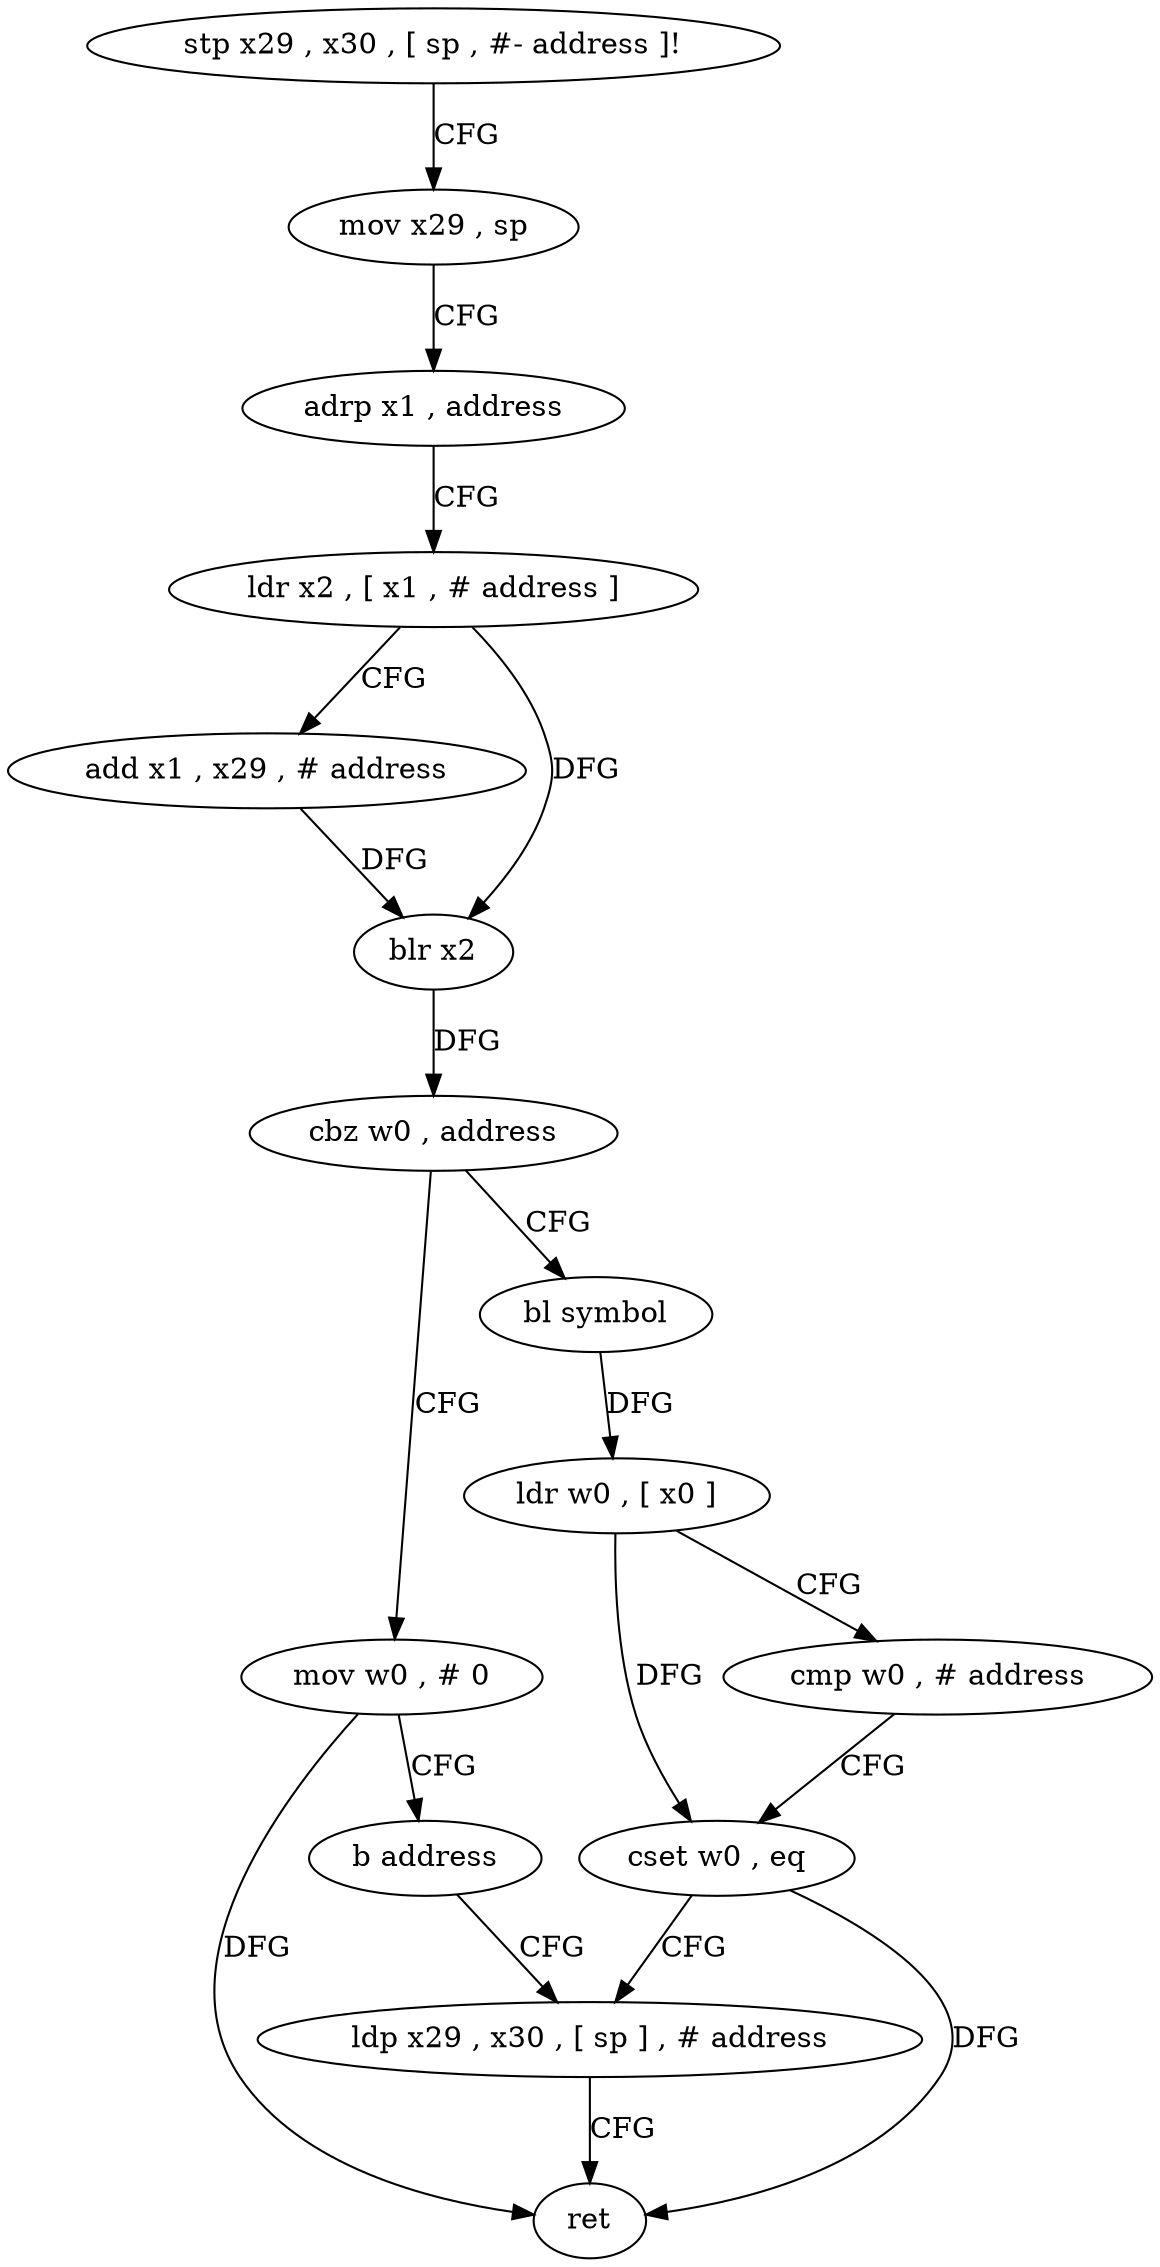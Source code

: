 digraph "func" {
"4208536" [label = "stp x29 , x30 , [ sp , #- address ]!" ]
"4208540" [label = "mov x29 , sp" ]
"4208544" [label = "adrp x1 , address" ]
"4208548" [label = "ldr x2 , [ x1 , # address ]" ]
"4208552" [label = "add x1 , x29 , # address" ]
"4208556" [label = "blr x2" ]
"4208560" [label = "cbz w0 , address" ]
"4208588" [label = "mov w0 , # 0" ]
"4208564" [label = "bl symbol" ]
"4208592" [label = "b address" ]
"4208580" [label = "ldp x29 , x30 , [ sp ] , # address" ]
"4208568" [label = "ldr w0 , [ x0 ]" ]
"4208572" [label = "cmp w0 , # address" ]
"4208576" [label = "cset w0 , eq" ]
"4208584" [label = "ret" ]
"4208536" -> "4208540" [ label = "CFG" ]
"4208540" -> "4208544" [ label = "CFG" ]
"4208544" -> "4208548" [ label = "CFG" ]
"4208548" -> "4208552" [ label = "CFG" ]
"4208548" -> "4208556" [ label = "DFG" ]
"4208552" -> "4208556" [ label = "DFG" ]
"4208556" -> "4208560" [ label = "DFG" ]
"4208560" -> "4208588" [ label = "CFG" ]
"4208560" -> "4208564" [ label = "CFG" ]
"4208588" -> "4208592" [ label = "CFG" ]
"4208588" -> "4208584" [ label = "DFG" ]
"4208564" -> "4208568" [ label = "DFG" ]
"4208592" -> "4208580" [ label = "CFG" ]
"4208580" -> "4208584" [ label = "CFG" ]
"4208568" -> "4208572" [ label = "CFG" ]
"4208568" -> "4208576" [ label = "DFG" ]
"4208572" -> "4208576" [ label = "CFG" ]
"4208576" -> "4208580" [ label = "CFG" ]
"4208576" -> "4208584" [ label = "DFG" ]
}
